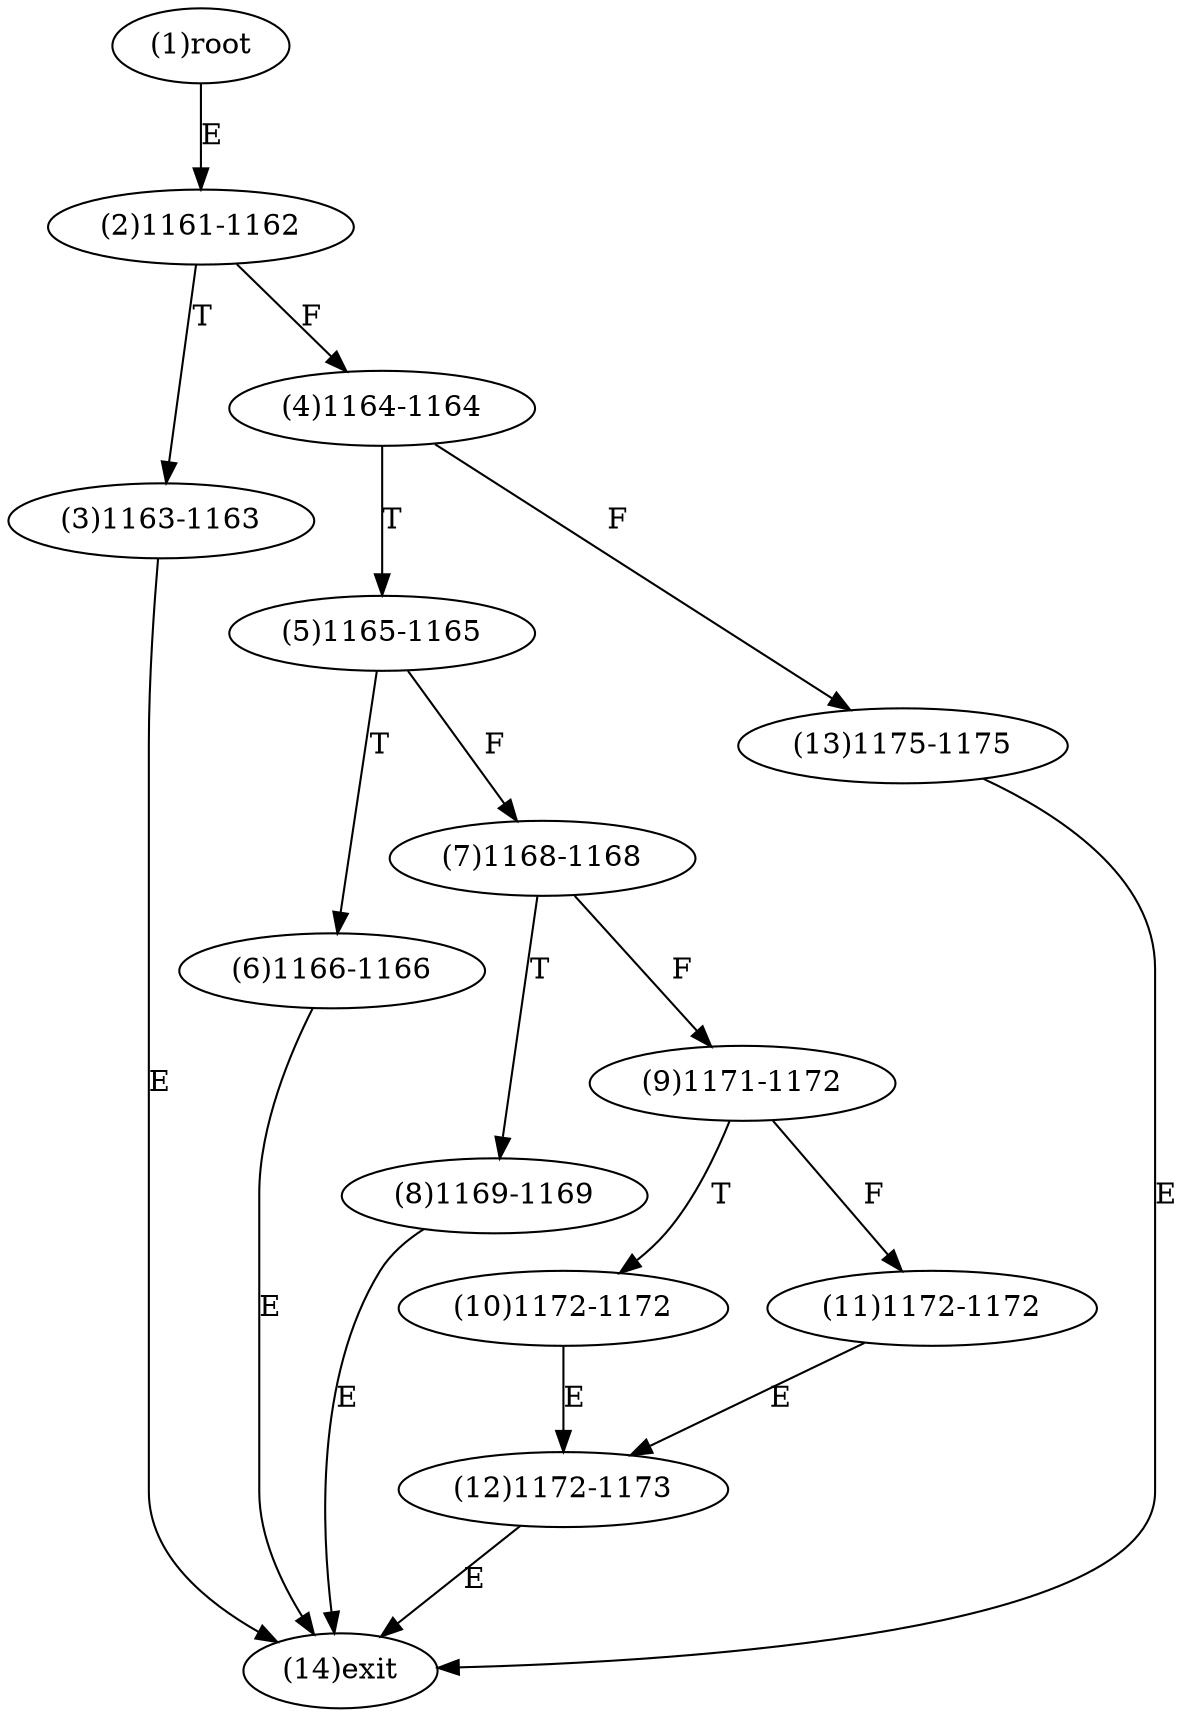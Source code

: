 digraph "" { 
1[ label="(1)root"];
2[ label="(2)1161-1162"];
3[ label="(3)1163-1163"];
4[ label="(4)1164-1164"];
5[ label="(5)1165-1165"];
6[ label="(6)1166-1166"];
7[ label="(7)1168-1168"];
8[ label="(8)1169-1169"];
9[ label="(9)1171-1172"];
10[ label="(10)1172-1172"];
11[ label="(11)1172-1172"];
12[ label="(12)1172-1173"];
13[ label="(13)1175-1175"];
14[ label="(14)exit"];
1->2[ label="E"];
2->4[ label="F"];
2->3[ label="T"];
3->14[ label="E"];
4->13[ label="F"];
4->5[ label="T"];
5->7[ label="F"];
5->6[ label="T"];
6->14[ label="E"];
7->9[ label="F"];
7->8[ label="T"];
8->14[ label="E"];
9->11[ label="F"];
9->10[ label="T"];
10->12[ label="E"];
11->12[ label="E"];
12->14[ label="E"];
13->14[ label="E"];
}